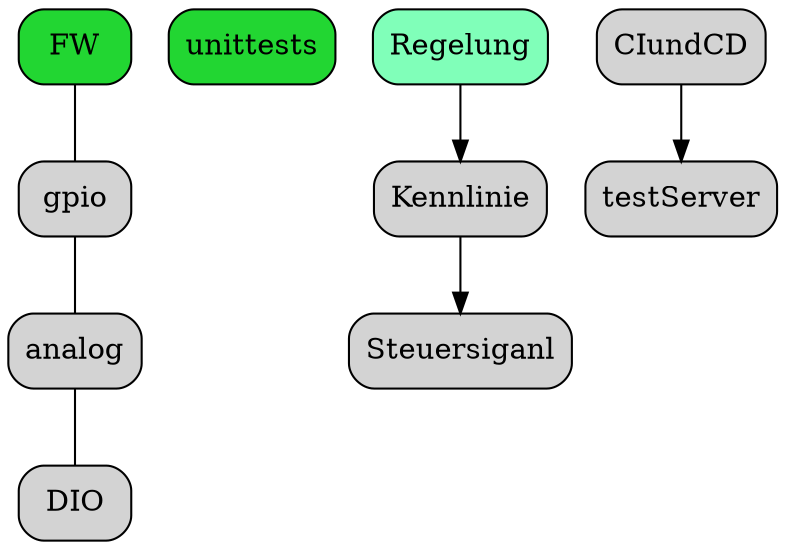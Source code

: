 digraph Tasks
{
	// rankdir=LR;
	
	
	node [shape = record, style = "rounded, filled"]
	FW[fillcolor="0.348 0.839 0.839"];
	unittests[fillcolor="0.348 0.839 0.839"];
	Regelung[fillcolor="0.408 0.498 1.000"];
	
	FW -> gpio -> analog -> DIO [arrowhead=none]
	unittests 
	Regelung -> Kennlinie -> Steuersiganl
	CIundCD -> testServer

}